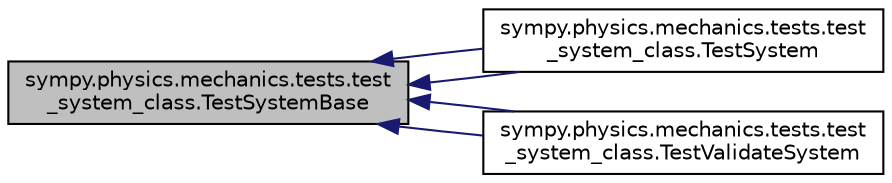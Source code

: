 digraph "sympy.physics.mechanics.tests.test_system_class.TestSystemBase"
{
 // LATEX_PDF_SIZE
  edge [fontname="Helvetica",fontsize="10",labelfontname="Helvetica",labelfontsize="10"];
  node [fontname="Helvetica",fontsize="10",shape=record];
  rankdir="LR";
  Node1 [label="sympy.physics.mechanics.tests.test\l_system_class.TestSystemBase",height=0.2,width=0.4,color="black", fillcolor="grey75", style="filled", fontcolor="black",tooltip=" "];
  Node1 -> Node2 [dir="back",color="midnightblue",fontsize="10",style="solid",fontname="Helvetica"];
  Node2 [label="sympy.physics.mechanics.tests.test\l_system_class.TestSystem",height=0.2,width=0.4,color="black", fillcolor="white", style="filled",URL="$classsympy_1_1physics_1_1mechanics_1_1tests_1_1test__system__class_1_1TestSystem.html",tooltip=" "];
  Node1 -> Node2 [dir="back",color="midnightblue",fontsize="10",style="solid",fontname="Helvetica"];
  Node1 -> Node3 [dir="back",color="midnightblue",fontsize="10",style="solid",fontname="Helvetica"];
  Node3 [label="sympy.physics.mechanics.tests.test\l_system_class.TestValidateSystem",height=0.2,width=0.4,color="black", fillcolor="white", style="filled",URL="$classsympy_1_1physics_1_1mechanics_1_1tests_1_1test__system__class_1_1TestValidateSystem.html",tooltip=" "];
  Node1 -> Node3 [dir="back",color="midnightblue",fontsize="10",style="solid",fontname="Helvetica"];
}
